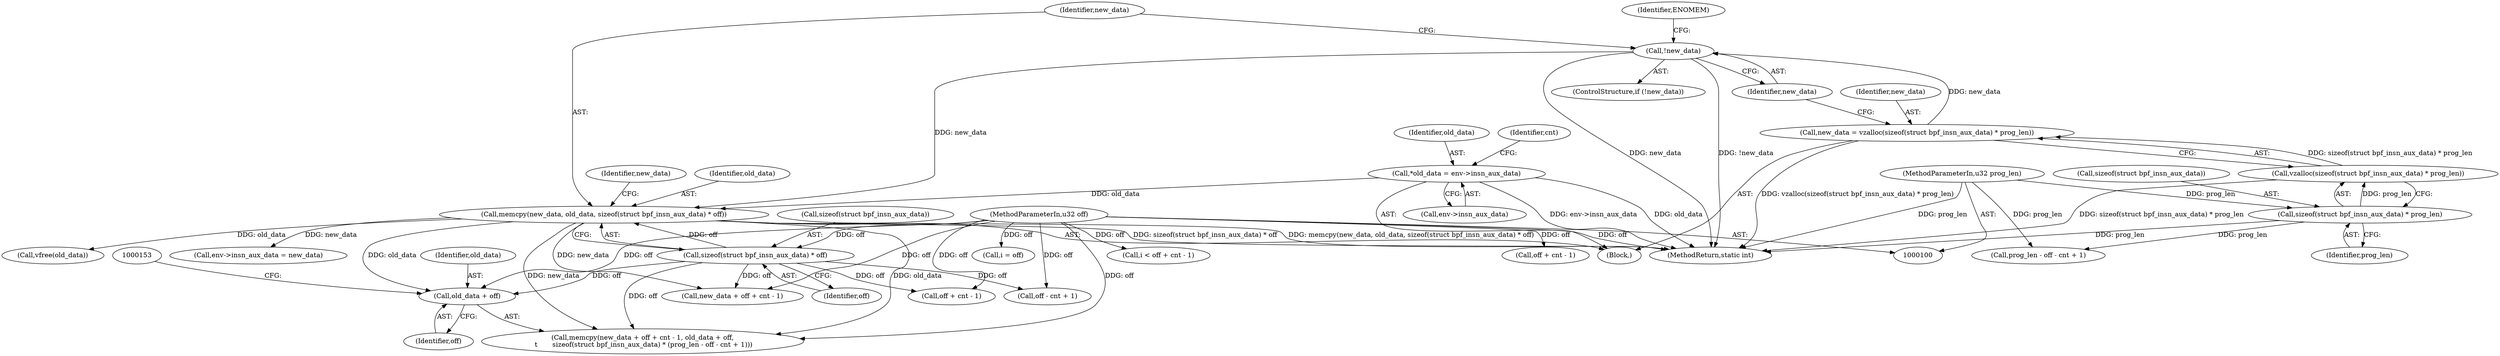 digraph "0_linux_c131187db2d3fa2f8bf32fdf4e9a4ef805168467@pointer" {
"1000148" [label="(Call,old_data + off)"];
"1000133" [label="(Call,memcpy(new_data, old_data, sizeof(struct bpf_insn_aux_data) * off))"];
"1000128" [label="(Call,!new_data)"];
"1000120" [label="(Call,new_data = vzalloc(sizeof(struct bpf_insn_aux_data) * prog_len))"];
"1000122" [label="(Call,vzalloc(sizeof(struct bpf_insn_aux_data) * prog_len))"];
"1000123" [label="(Call,sizeof(struct bpf_insn_aux_data) * prog_len)"];
"1000102" [label="(MethodParameterIn,u32 prog_len)"];
"1000108" [label="(Call,*old_data = env->insn_aux_data)"];
"1000136" [label="(Call,sizeof(struct bpf_insn_aux_data) * off)"];
"1000103" [label="(MethodParameterIn,u32 off)"];
"1000154" [label="(Call,prog_len - off - cnt + 1)"];
"1000141" [label="(Call,new_data + off + cnt - 1)"];
"1000162" [label="(Call,i = off)"];
"1000142" [label="(Identifier,new_data)"];
"1000105" [label="(Block,)"];
"1000140" [label="(Call,memcpy(new_data + off + cnt - 1, old_data + off,\n \t       sizeof(struct bpf_insn_aux_data) * (prog_len - off - cnt + 1)))"];
"1000110" [label="(Call,env->insn_aux_data)"];
"1000103" [label="(MethodParameterIn,u32 off)"];
"1000108" [label="(Call,*old_data = env->insn_aux_data)"];
"1000156" [label="(Call,off - cnt + 1)"];
"1000123" [label="(Call,sizeof(struct bpf_insn_aux_data) * prog_len)"];
"1000186" [label="(Call,vfree(old_data))"];
"1000136" [label="(Call,sizeof(struct bpf_insn_aux_data) * off)"];
"1000135" [label="(Identifier,old_data)"];
"1000129" [label="(Identifier,new_data)"];
"1000150" [label="(Identifier,off)"];
"1000165" [label="(Call,i < off + cnt - 1)"];
"1000133" [label="(Call,memcpy(new_data, old_data, sizeof(struct bpf_insn_aux_data) * off))"];
"1000134" [label="(Identifier,new_data)"];
"1000149" [label="(Identifier,old_data)"];
"1000122" [label="(Call,vzalloc(sizeof(struct bpf_insn_aux_data) * prog_len))"];
"1000128" [label="(Call,!new_data)"];
"1000126" [label="(Identifier,prog_len)"];
"1000102" [label="(MethodParameterIn,u32 prog_len)"];
"1000132" [label="(Identifier,ENOMEM)"];
"1000116" [label="(Identifier,cnt)"];
"1000139" [label="(Identifier,off)"];
"1000120" [label="(Call,new_data = vzalloc(sizeof(struct bpf_insn_aux_data) * prog_len))"];
"1000167" [label="(Call,off + cnt - 1)"];
"1000137" [label="(Call,sizeof(struct bpf_insn_aux_data))"];
"1000127" [label="(ControlStructure,if (!new_data))"];
"1000148" [label="(Call,old_data + off)"];
"1000143" [label="(Call,off + cnt - 1)"];
"1000181" [label="(Call,env->insn_aux_data = new_data)"];
"1000121" [label="(Identifier,new_data)"];
"1000109" [label="(Identifier,old_data)"];
"1000190" [label="(MethodReturn,static int)"];
"1000124" [label="(Call,sizeof(struct bpf_insn_aux_data))"];
"1000148" -> "1000140"  [label="AST: "];
"1000148" -> "1000150"  [label="CFG: "];
"1000149" -> "1000148"  [label="AST: "];
"1000150" -> "1000148"  [label="AST: "];
"1000153" -> "1000148"  [label="CFG: "];
"1000133" -> "1000148"  [label="DDG: old_data"];
"1000103" -> "1000148"  [label="DDG: off"];
"1000136" -> "1000148"  [label="DDG: off"];
"1000133" -> "1000105"  [label="AST: "];
"1000133" -> "1000136"  [label="CFG: "];
"1000134" -> "1000133"  [label="AST: "];
"1000135" -> "1000133"  [label="AST: "];
"1000136" -> "1000133"  [label="AST: "];
"1000142" -> "1000133"  [label="CFG: "];
"1000133" -> "1000190"  [label="DDG: memcpy(new_data, old_data, sizeof(struct bpf_insn_aux_data) * off)"];
"1000133" -> "1000190"  [label="DDG: sizeof(struct bpf_insn_aux_data) * off"];
"1000128" -> "1000133"  [label="DDG: new_data"];
"1000108" -> "1000133"  [label="DDG: old_data"];
"1000136" -> "1000133"  [label="DDG: off"];
"1000133" -> "1000140"  [label="DDG: new_data"];
"1000133" -> "1000140"  [label="DDG: old_data"];
"1000133" -> "1000141"  [label="DDG: new_data"];
"1000133" -> "1000181"  [label="DDG: new_data"];
"1000133" -> "1000186"  [label="DDG: old_data"];
"1000128" -> "1000127"  [label="AST: "];
"1000128" -> "1000129"  [label="CFG: "];
"1000129" -> "1000128"  [label="AST: "];
"1000132" -> "1000128"  [label="CFG: "];
"1000134" -> "1000128"  [label="CFG: "];
"1000128" -> "1000190"  [label="DDG: new_data"];
"1000128" -> "1000190"  [label="DDG: !new_data"];
"1000120" -> "1000128"  [label="DDG: new_data"];
"1000120" -> "1000105"  [label="AST: "];
"1000120" -> "1000122"  [label="CFG: "];
"1000121" -> "1000120"  [label="AST: "];
"1000122" -> "1000120"  [label="AST: "];
"1000129" -> "1000120"  [label="CFG: "];
"1000120" -> "1000190"  [label="DDG: vzalloc(sizeof(struct bpf_insn_aux_data) * prog_len)"];
"1000122" -> "1000120"  [label="DDG: sizeof(struct bpf_insn_aux_data) * prog_len"];
"1000122" -> "1000123"  [label="CFG: "];
"1000123" -> "1000122"  [label="AST: "];
"1000122" -> "1000190"  [label="DDG: sizeof(struct bpf_insn_aux_data) * prog_len"];
"1000123" -> "1000122"  [label="DDG: prog_len"];
"1000123" -> "1000126"  [label="CFG: "];
"1000124" -> "1000123"  [label="AST: "];
"1000126" -> "1000123"  [label="AST: "];
"1000123" -> "1000190"  [label="DDG: prog_len"];
"1000102" -> "1000123"  [label="DDG: prog_len"];
"1000123" -> "1000154"  [label="DDG: prog_len"];
"1000102" -> "1000100"  [label="AST: "];
"1000102" -> "1000190"  [label="DDG: prog_len"];
"1000102" -> "1000154"  [label="DDG: prog_len"];
"1000108" -> "1000105"  [label="AST: "];
"1000108" -> "1000110"  [label="CFG: "];
"1000109" -> "1000108"  [label="AST: "];
"1000110" -> "1000108"  [label="AST: "];
"1000116" -> "1000108"  [label="CFG: "];
"1000108" -> "1000190"  [label="DDG: env->insn_aux_data"];
"1000108" -> "1000190"  [label="DDG: old_data"];
"1000136" -> "1000139"  [label="CFG: "];
"1000137" -> "1000136"  [label="AST: "];
"1000139" -> "1000136"  [label="AST: "];
"1000103" -> "1000136"  [label="DDG: off"];
"1000136" -> "1000140"  [label="DDG: off"];
"1000136" -> "1000141"  [label="DDG: off"];
"1000136" -> "1000143"  [label="DDG: off"];
"1000136" -> "1000156"  [label="DDG: off"];
"1000103" -> "1000100"  [label="AST: "];
"1000103" -> "1000190"  [label="DDG: off"];
"1000103" -> "1000140"  [label="DDG: off"];
"1000103" -> "1000141"  [label="DDG: off"];
"1000103" -> "1000143"  [label="DDG: off"];
"1000103" -> "1000156"  [label="DDG: off"];
"1000103" -> "1000162"  [label="DDG: off"];
"1000103" -> "1000165"  [label="DDG: off"];
"1000103" -> "1000167"  [label="DDG: off"];
}
